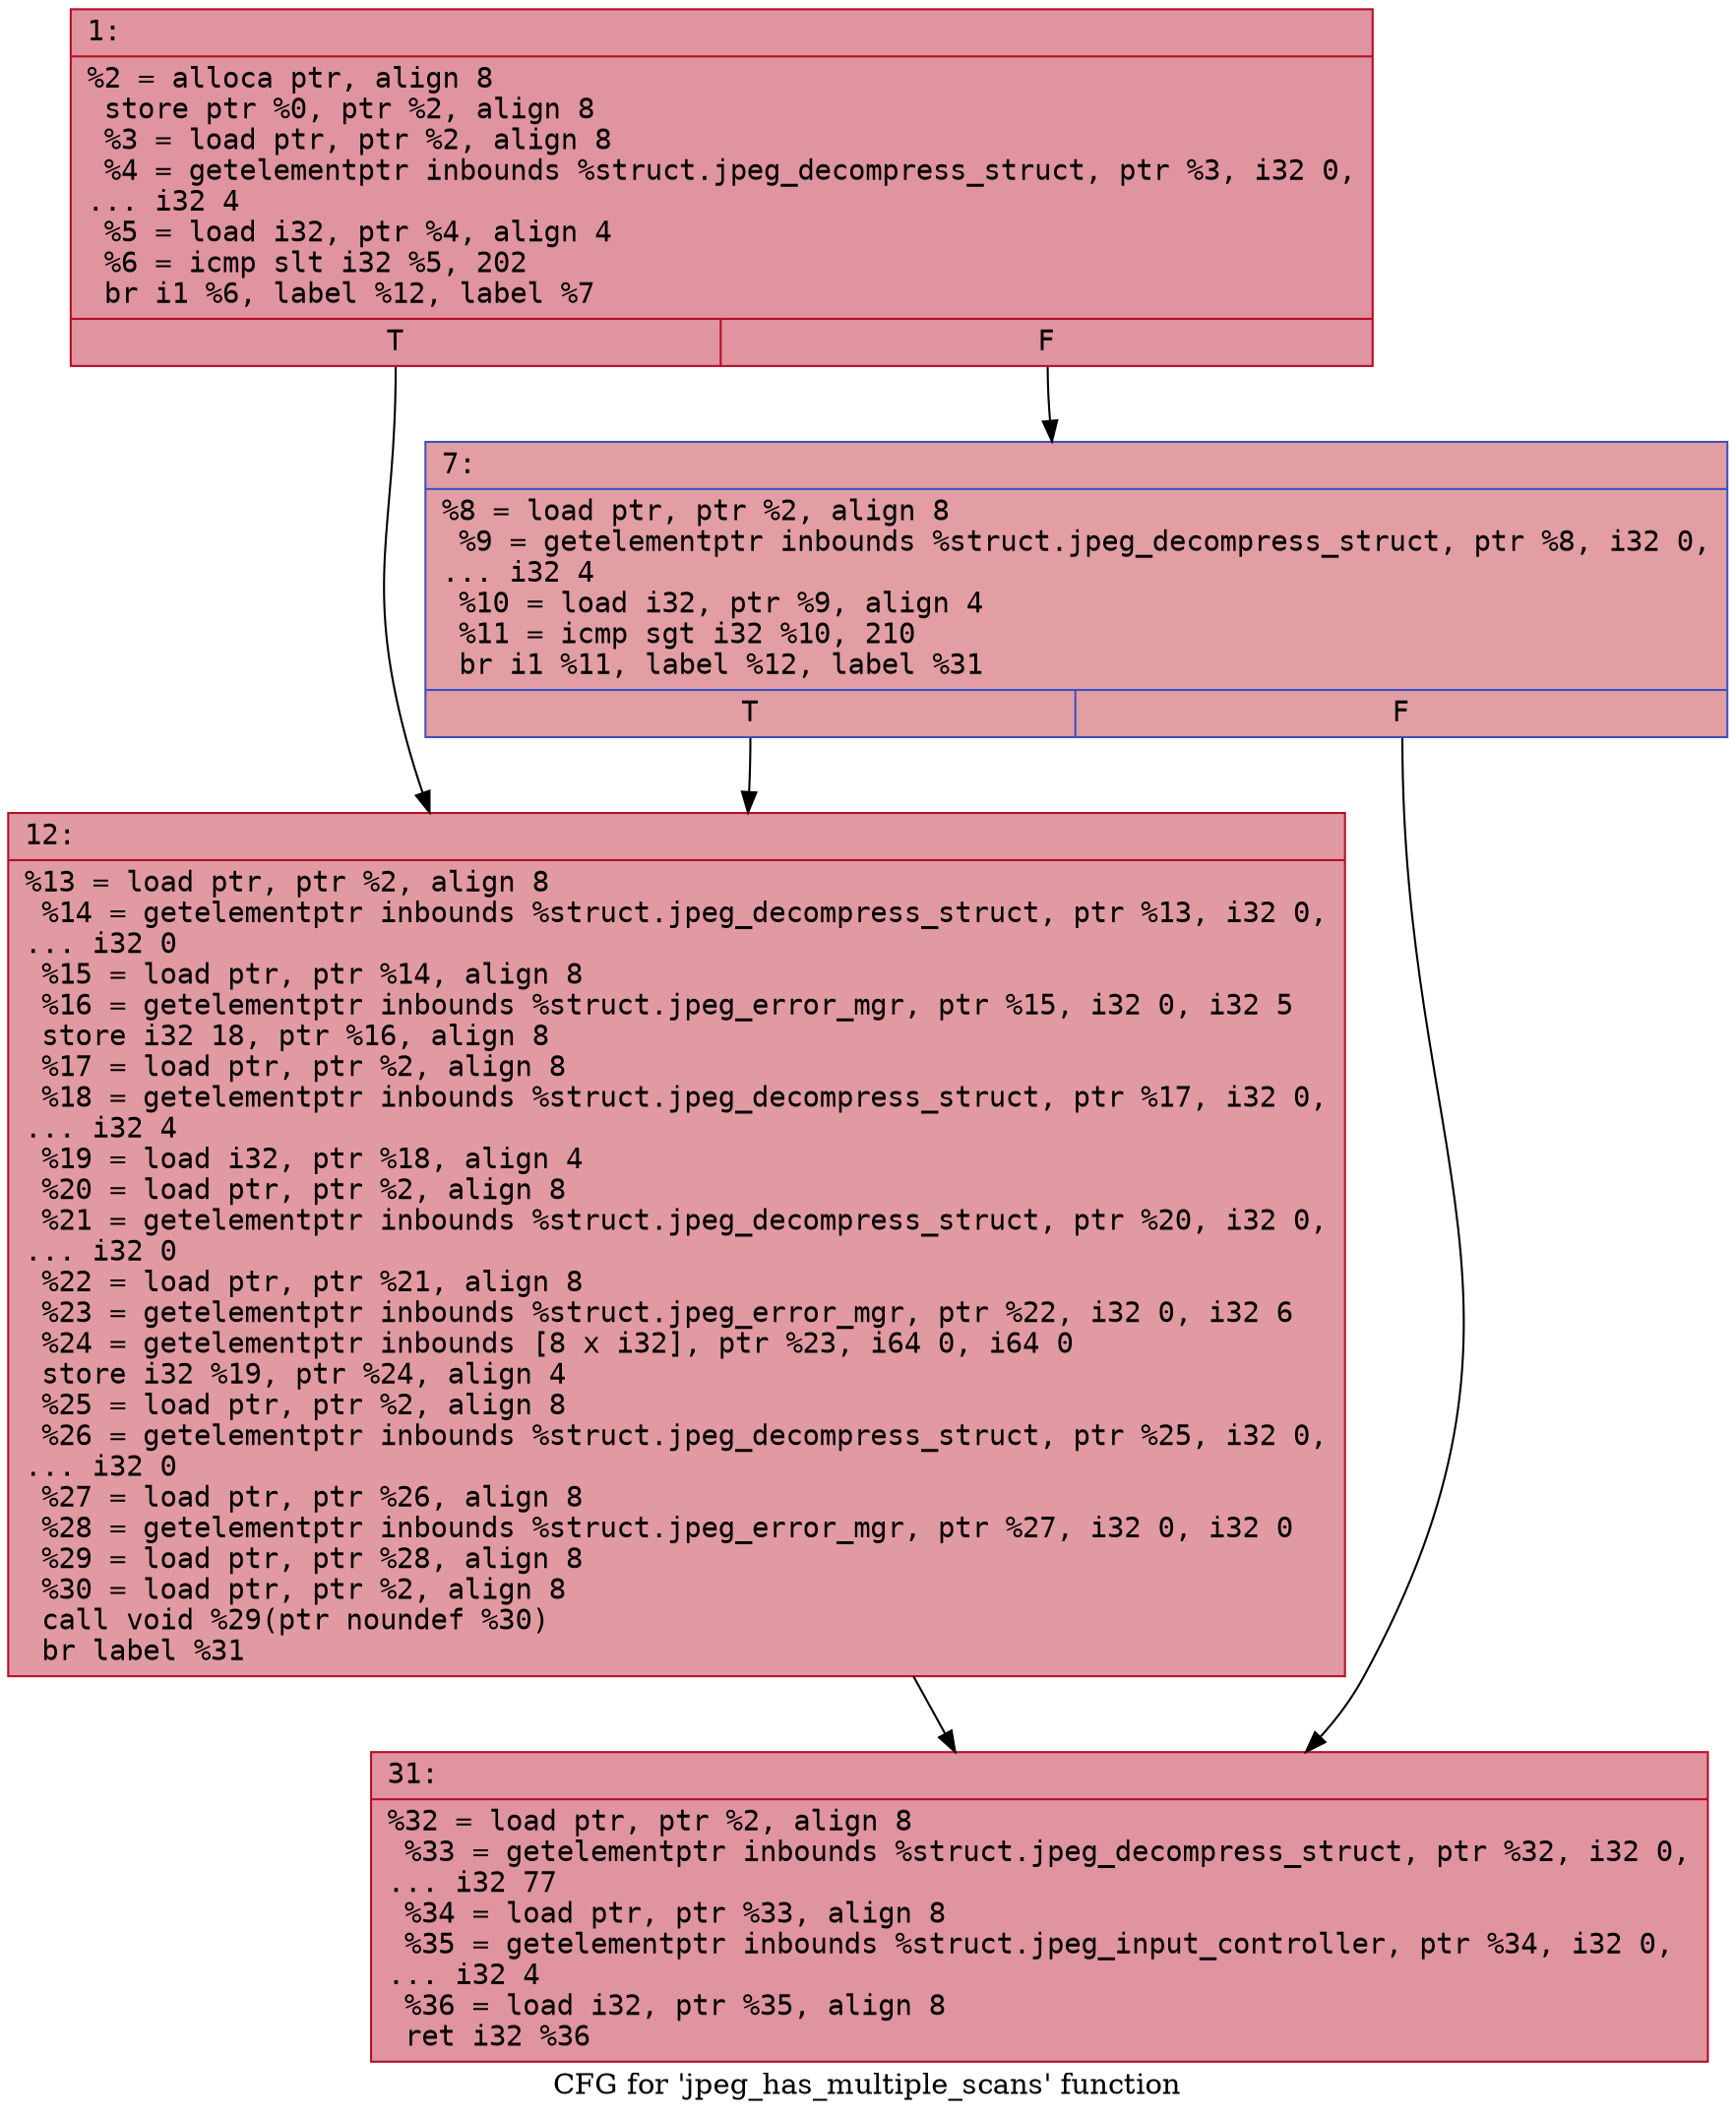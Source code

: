 digraph "CFG for 'jpeg_has_multiple_scans' function" {
	label="CFG for 'jpeg_has_multiple_scans' function";

	Node0x600003f739d0 [shape=record,color="#b70d28ff", style=filled, fillcolor="#b70d2870" fontname="Courier",label="{1:\l|  %2 = alloca ptr, align 8\l  store ptr %0, ptr %2, align 8\l  %3 = load ptr, ptr %2, align 8\l  %4 = getelementptr inbounds %struct.jpeg_decompress_struct, ptr %3, i32 0,\l... i32 4\l  %5 = load i32, ptr %4, align 4\l  %6 = icmp slt i32 %5, 202\l  br i1 %6, label %12, label %7\l|{<s0>T|<s1>F}}"];
	Node0x600003f739d0:s0 -> Node0x600003f73a70[tooltip="1 -> 12\nProbability 50.00%" ];
	Node0x600003f739d0:s1 -> Node0x600003f73a20[tooltip="1 -> 7\nProbability 50.00%" ];
	Node0x600003f73a20 [shape=record,color="#3d50c3ff", style=filled, fillcolor="#be242e70" fontname="Courier",label="{7:\l|  %8 = load ptr, ptr %2, align 8\l  %9 = getelementptr inbounds %struct.jpeg_decompress_struct, ptr %8, i32 0,\l... i32 4\l  %10 = load i32, ptr %9, align 4\l  %11 = icmp sgt i32 %10, 210\l  br i1 %11, label %12, label %31\l|{<s0>T|<s1>F}}"];
	Node0x600003f73a20:s0 -> Node0x600003f73a70[tooltip="7 -> 12\nProbability 50.00%" ];
	Node0x600003f73a20:s1 -> Node0x600003f73ac0[tooltip="7 -> 31\nProbability 50.00%" ];
	Node0x600003f73a70 [shape=record,color="#b70d28ff", style=filled, fillcolor="#bb1b2c70" fontname="Courier",label="{12:\l|  %13 = load ptr, ptr %2, align 8\l  %14 = getelementptr inbounds %struct.jpeg_decompress_struct, ptr %13, i32 0,\l... i32 0\l  %15 = load ptr, ptr %14, align 8\l  %16 = getelementptr inbounds %struct.jpeg_error_mgr, ptr %15, i32 0, i32 5\l  store i32 18, ptr %16, align 8\l  %17 = load ptr, ptr %2, align 8\l  %18 = getelementptr inbounds %struct.jpeg_decompress_struct, ptr %17, i32 0,\l... i32 4\l  %19 = load i32, ptr %18, align 4\l  %20 = load ptr, ptr %2, align 8\l  %21 = getelementptr inbounds %struct.jpeg_decompress_struct, ptr %20, i32 0,\l... i32 0\l  %22 = load ptr, ptr %21, align 8\l  %23 = getelementptr inbounds %struct.jpeg_error_mgr, ptr %22, i32 0, i32 6\l  %24 = getelementptr inbounds [8 x i32], ptr %23, i64 0, i64 0\l  store i32 %19, ptr %24, align 4\l  %25 = load ptr, ptr %2, align 8\l  %26 = getelementptr inbounds %struct.jpeg_decompress_struct, ptr %25, i32 0,\l... i32 0\l  %27 = load ptr, ptr %26, align 8\l  %28 = getelementptr inbounds %struct.jpeg_error_mgr, ptr %27, i32 0, i32 0\l  %29 = load ptr, ptr %28, align 8\l  %30 = load ptr, ptr %2, align 8\l  call void %29(ptr noundef %30)\l  br label %31\l}"];
	Node0x600003f73a70 -> Node0x600003f73ac0[tooltip="12 -> 31\nProbability 100.00%" ];
	Node0x600003f73ac0 [shape=record,color="#b70d28ff", style=filled, fillcolor="#b70d2870" fontname="Courier",label="{31:\l|  %32 = load ptr, ptr %2, align 8\l  %33 = getelementptr inbounds %struct.jpeg_decompress_struct, ptr %32, i32 0,\l... i32 77\l  %34 = load ptr, ptr %33, align 8\l  %35 = getelementptr inbounds %struct.jpeg_input_controller, ptr %34, i32 0,\l... i32 4\l  %36 = load i32, ptr %35, align 8\l  ret i32 %36\l}"];
}
